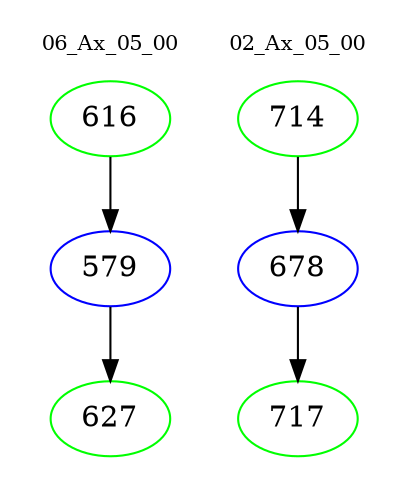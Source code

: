 digraph{
subgraph cluster_0 {
color = white
label = "06_Ax_05_00";
fontsize=10;
T0_616 [label="616", color="green"]
T0_616 -> T0_579 [color="black"]
T0_579 [label="579", color="blue"]
T0_579 -> T0_627 [color="black"]
T0_627 [label="627", color="green"]
}
subgraph cluster_1 {
color = white
label = "02_Ax_05_00";
fontsize=10;
T1_714 [label="714", color="green"]
T1_714 -> T1_678 [color="black"]
T1_678 [label="678", color="blue"]
T1_678 -> T1_717 [color="black"]
T1_717 [label="717", color="green"]
}
}
